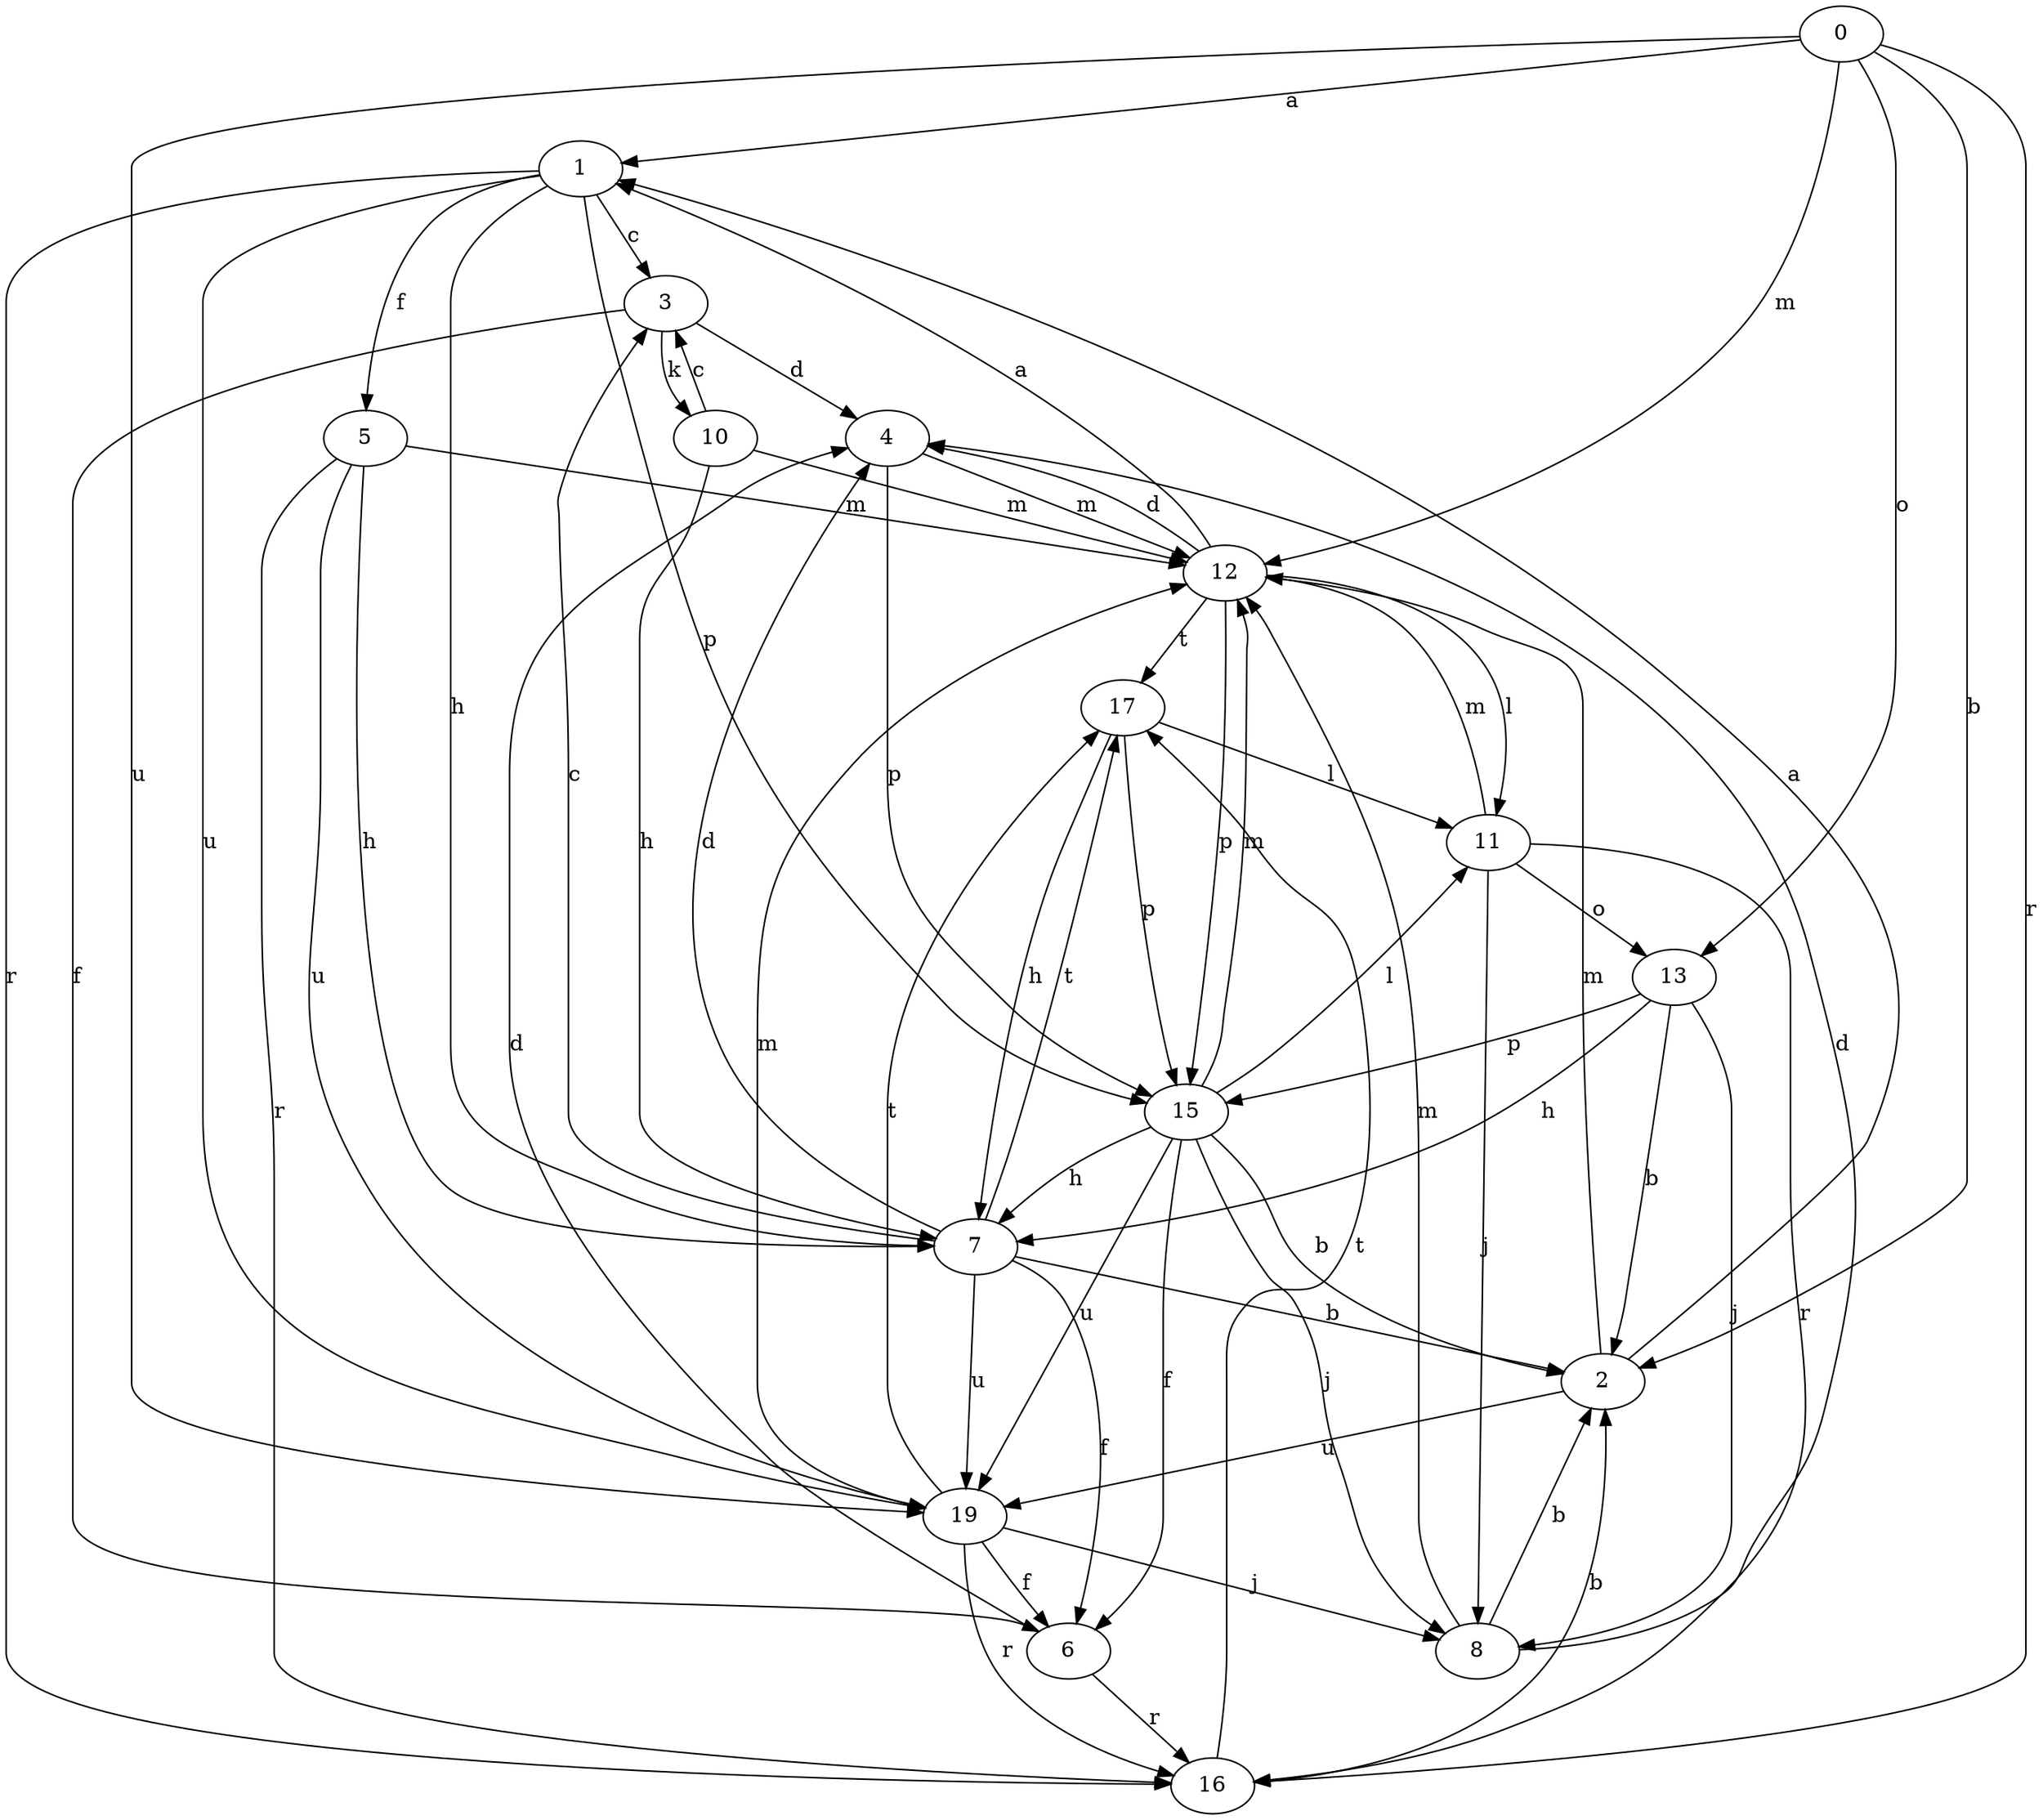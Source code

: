 strict digraph  {
1;
2;
3;
4;
5;
6;
7;
8;
0;
10;
11;
12;
13;
15;
16;
17;
19;
1 -> 3  [label=c];
1 -> 5  [label=f];
1 -> 7  [label=h];
1 -> 15  [label=p];
1 -> 16  [label=r];
1 -> 19  [label=u];
2 -> 1  [label=a];
2 -> 12  [label=m];
2 -> 19  [label=u];
3 -> 4  [label=d];
3 -> 6  [label=f];
3 -> 10  [label=k];
4 -> 12  [label=m];
4 -> 15  [label=p];
5 -> 7  [label=h];
5 -> 12  [label=m];
5 -> 16  [label=r];
5 -> 19  [label=u];
6 -> 4  [label=d];
6 -> 16  [label=r];
7 -> 2  [label=b];
7 -> 3  [label=c];
7 -> 4  [label=d];
7 -> 6  [label=f];
7 -> 17  [label=t];
7 -> 19  [label=u];
8 -> 2  [label=b];
8 -> 4  [label=d];
8 -> 12  [label=m];
0 -> 1  [label=a];
0 -> 2  [label=b];
0 -> 12  [label=m];
0 -> 13  [label=o];
0 -> 16  [label=r];
0 -> 19  [label=u];
10 -> 3  [label=c];
10 -> 7  [label=h];
10 -> 12  [label=m];
11 -> 8  [label=j];
11 -> 12  [label=m];
11 -> 13  [label=o];
11 -> 16  [label=r];
12 -> 1  [label=a];
12 -> 4  [label=d];
12 -> 11  [label=l];
12 -> 15  [label=p];
12 -> 17  [label=t];
13 -> 2  [label=b];
13 -> 7  [label=h];
13 -> 8  [label=j];
13 -> 15  [label=p];
15 -> 2  [label=b];
15 -> 6  [label=f];
15 -> 7  [label=h];
15 -> 8  [label=j];
15 -> 11  [label=l];
15 -> 12  [label=m];
15 -> 19  [label=u];
16 -> 2  [label=b];
16 -> 17  [label=t];
17 -> 7  [label=h];
17 -> 11  [label=l];
17 -> 15  [label=p];
19 -> 6  [label=f];
19 -> 8  [label=j];
19 -> 12  [label=m];
19 -> 16  [label=r];
19 -> 17  [label=t];
}
